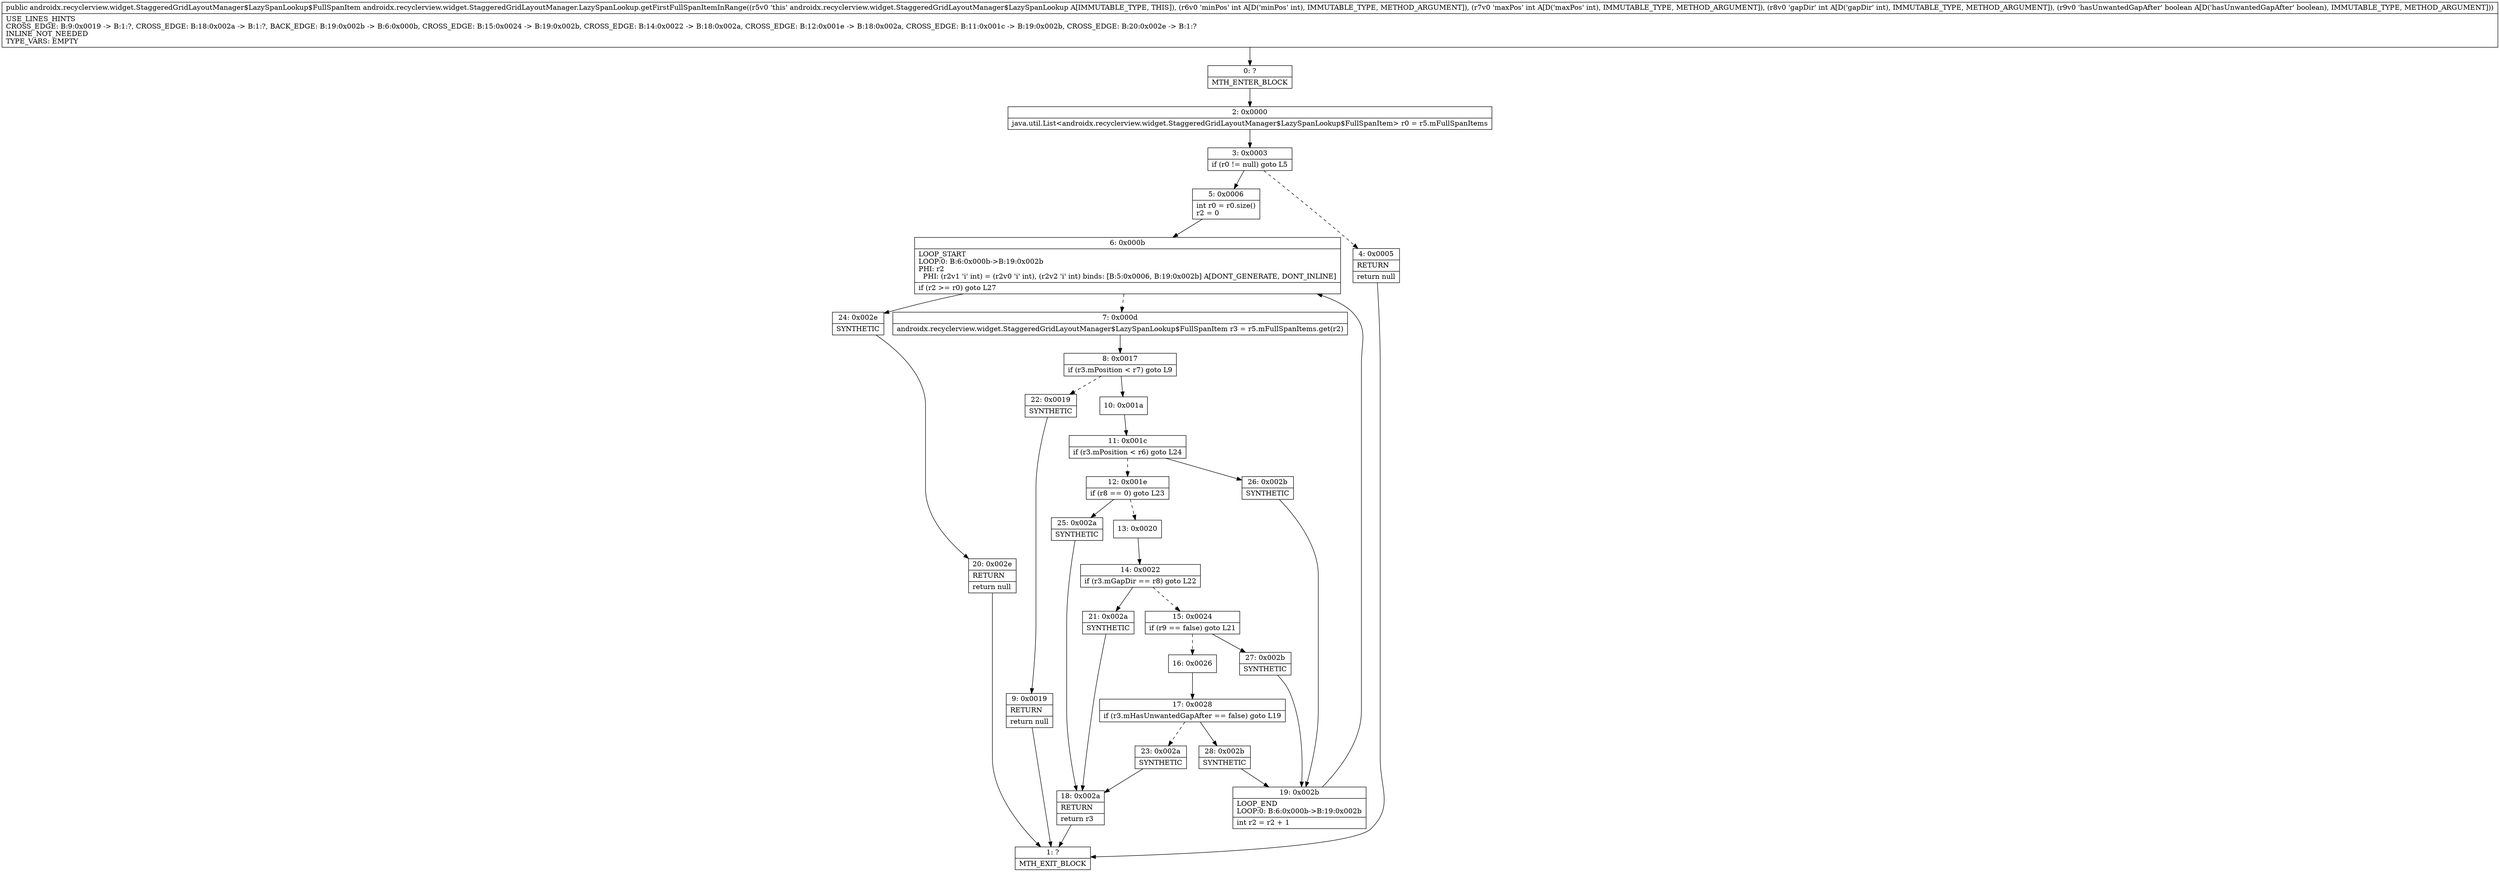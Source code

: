 digraph "CFG forandroidx.recyclerview.widget.StaggeredGridLayoutManager.LazySpanLookup.getFirstFullSpanItemInRange(IIIZ)Landroidx\/recyclerview\/widget\/StaggeredGridLayoutManager$LazySpanLookup$FullSpanItem;" {
Node_0 [shape=record,label="{0\:\ ?|MTH_ENTER_BLOCK\l}"];
Node_2 [shape=record,label="{2\:\ 0x0000|java.util.List\<androidx.recyclerview.widget.StaggeredGridLayoutManager$LazySpanLookup$FullSpanItem\> r0 = r5.mFullSpanItems\l}"];
Node_3 [shape=record,label="{3\:\ 0x0003|if (r0 != null) goto L5\l}"];
Node_4 [shape=record,label="{4\:\ 0x0005|RETURN\l|return null\l}"];
Node_1 [shape=record,label="{1\:\ ?|MTH_EXIT_BLOCK\l}"];
Node_5 [shape=record,label="{5\:\ 0x0006|int r0 = r0.size()\lr2 = 0\l}"];
Node_6 [shape=record,label="{6\:\ 0x000b|LOOP_START\lLOOP:0: B:6:0x000b\-\>B:19:0x002b\lPHI: r2 \l  PHI: (r2v1 'i' int) = (r2v0 'i' int), (r2v2 'i' int) binds: [B:5:0x0006, B:19:0x002b] A[DONT_GENERATE, DONT_INLINE]\l|if (r2 \>= r0) goto L27\l}"];
Node_7 [shape=record,label="{7\:\ 0x000d|androidx.recyclerview.widget.StaggeredGridLayoutManager$LazySpanLookup$FullSpanItem r3 = r5.mFullSpanItems.get(r2)\l}"];
Node_8 [shape=record,label="{8\:\ 0x0017|if (r3.mPosition \< r7) goto L9\l}"];
Node_10 [shape=record,label="{10\:\ 0x001a}"];
Node_11 [shape=record,label="{11\:\ 0x001c|if (r3.mPosition \< r6) goto L24\l}"];
Node_12 [shape=record,label="{12\:\ 0x001e|if (r8 == 0) goto L23\l}"];
Node_13 [shape=record,label="{13\:\ 0x0020}"];
Node_14 [shape=record,label="{14\:\ 0x0022|if (r3.mGapDir == r8) goto L22\l}"];
Node_15 [shape=record,label="{15\:\ 0x0024|if (r9 == false) goto L21\l}"];
Node_16 [shape=record,label="{16\:\ 0x0026}"];
Node_17 [shape=record,label="{17\:\ 0x0028|if (r3.mHasUnwantedGapAfter == false) goto L19\l}"];
Node_23 [shape=record,label="{23\:\ 0x002a|SYNTHETIC\l}"];
Node_18 [shape=record,label="{18\:\ 0x002a|RETURN\l|return r3\l}"];
Node_28 [shape=record,label="{28\:\ 0x002b|SYNTHETIC\l}"];
Node_19 [shape=record,label="{19\:\ 0x002b|LOOP_END\lLOOP:0: B:6:0x000b\-\>B:19:0x002b\l|int r2 = r2 + 1\l}"];
Node_27 [shape=record,label="{27\:\ 0x002b|SYNTHETIC\l}"];
Node_21 [shape=record,label="{21\:\ 0x002a|SYNTHETIC\l}"];
Node_25 [shape=record,label="{25\:\ 0x002a|SYNTHETIC\l}"];
Node_26 [shape=record,label="{26\:\ 0x002b|SYNTHETIC\l}"];
Node_22 [shape=record,label="{22\:\ 0x0019|SYNTHETIC\l}"];
Node_9 [shape=record,label="{9\:\ 0x0019|RETURN\l|return null\l}"];
Node_24 [shape=record,label="{24\:\ 0x002e|SYNTHETIC\l}"];
Node_20 [shape=record,label="{20\:\ 0x002e|RETURN\l|return null\l}"];
MethodNode[shape=record,label="{public androidx.recyclerview.widget.StaggeredGridLayoutManager$LazySpanLookup$FullSpanItem androidx.recyclerview.widget.StaggeredGridLayoutManager.LazySpanLookup.getFirstFullSpanItemInRange((r5v0 'this' androidx.recyclerview.widget.StaggeredGridLayoutManager$LazySpanLookup A[IMMUTABLE_TYPE, THIS]), (r6v0 'minPos' int A[D('minPos' int), IMMUTABLE_TYPE, METHOD_ARGUMENT]), (r7v0 'maxPos' int A[D('maxPos' int), IMMUTABLE_TYPE, METHOD_ARGUMENT]), (r8v0 'gapDir' int A[D('gapDir' int), IMMUTABLE_TYPE, METHOD_ARGUMENT]), (r9v0 'hasUnwantedGapAfter' boolean A[D('hasUnwantedGapAfter' boolean), IMMUTABLE_TYPE, METHOD_ARGUMENT]))  | USE_LINES_HINTS\lCROSS_EDGE: B:9:0x0019 \-\> B:1:?, CROSS_EDGE: B:18:0x002a \-\> B:1:?, BACK_EDGE: B:19:0x002b \-\> B:6:0x000b, CROSS_EDGE: B:15:0x0024 \-\> B:19:0x002b, CROSS_EDGE: B:14:0x0022 \-\> B:18:0x002a, CROSS_EDGE: B:12:0x001e \-\> B:18:0x002a, CROSS_EDGE: B:11:0x001c \-\> B:19:0x002b, CROSS_EDGE: B:20:0x002e \-\> B:1:?\lINLINE_NOT_NEEDED\lTYPE_VARS: EMPTY\l}"];
MethodNode -> Node_0;Node_0 -> Node_2;
Node_2 -> Node_3;
Node_3 -> Node_4[style=dashed];
Node_3 -> Node_5;
Node_4 -> Node_1;
Node_5 -> Node_6;
Node_6 -> Node_7[style=dashed];
Node_6 -> Node_24;
Node_7 -> Node_8;
Node_8 -> Node_10;
Node_8 -> Node_22[style=dashed];
Node_10 -> Node_11;
Node_11 -> Node_12[style=dashed];
Node_11 -> Node_26;
Node_12 -> Node_13[style=dashed];
Node_12 -> Node_25;
Node_13 -> Node_14;
Node_14 -> Node_15[style=dashed];
Node_14 -> Node_21;
Node_15 -> Node_16[style=dashed];
Node_15 -> Node_27;
Node_16 -> Node_17;
Node_17 -> Node_23[style=dashed];
Node_17 -> Node_28;
Node_23 -> Node_18;
Node_18 -> Node_1;
Node_28 -> Node_19;
Node_19 -> Node_6;
Node_27 -> Node_19;
Node_21 -> Node_18;
Node_25 -> Node_18;
Node_26 -> Node_19;
Node_22 -> Node_9;
Node_9 -> Node_1;
Node_24 -> Node_20;
Node_20 -> Node_1;
}

